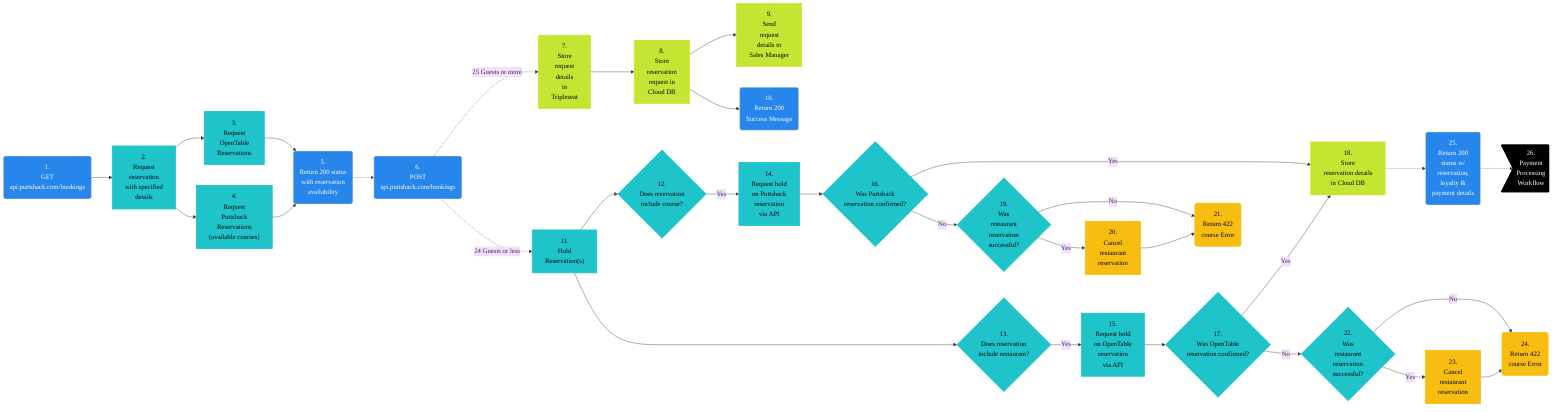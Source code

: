 %%{init: {'theme': 'base', 'themeVariables': { 'lineColor': '#404040'}, 'fontFamily': 'Montserrat', 'fontSize': 10}}%%

        %% Puttshack Booking Workflow
        %% Ref: https://miro.com/app/board/o9J_l6gQYVA=/
        %% Author Shaloo Shalini <shalz@hotmail.com>

        graph LR
          Node1("1. <br/> GET <br/> api.puttshack.com/bookings"):::apinodefill
          Node2["2. <br/> Request <br/> reservation <br/> with specified <br/> details"]:::descfillcyan
          Node3["3. <br/> Request <br/> OpenTable <br/> Reservations"]:::descfillcyan
          Node4["4. <br/> Request <br/> Puttshack <br/> Reservations <br/> (available courses)"]:::descfillcyan
          Node5("5. <br/> Return 200 status <br/> with reservation <br/> availability"):::apinodefill
          Node6("6. <br/> POST <br/> api.puttshack.com/bookings"):::apinodefill
          Node7["7. <br/> Store <br/> request <br/> details <br/> in <br/> Tripleseat"]:::descfill
          Node8["8. <br/> Store <br/> reservation <br/> request in <br/> Cloud DB"]:::descfill
          Node9["9. <br/> Send <br/>request <br/>details to <br/>Sales Manager"]:::descfill
          Node10("10. <br/> Return 200 <br/> Success Message"):::apinodefill
          Node11["11. <br/> Hold <br/> Reservation(s)"]:::descfillcyan
          Node12{"12. <br/> Does reservation <br/> include course?"}:::descfillcyan
          Node13{"13. <br/> Does reservation <br/> include restaurant?"}:::descfillcyan
          Node14["14. <br/> Request hold <br/> on Puttshack <br/> reservation <br/> via API"]:::descfillcyan
          Node15["15. <br/> Request hold <br/> on OpenTable <br/> reservation <br/> via API"]:::descfillcyan
          Node16{"16. <br/> Was Puttshack <br/> reservation confirmed?"}:::descfillcyan
          Node17{"17. <br/> Was OpenTable <br/> reservation confirmed?"}:::descfillcyan
          Node18["18. <br/> Store <br/> reservation details <br/> in Cloud DB"]:::descfill
          Node19{"19. <br/> Was <br/> restaurant <br/> reservation <br/> successful?"}:::descfillcyan
          Node20["20. <br/> Cancel <br/> restaurant <br/> reservation "]:::descfillor
          Node21("21. <br/> Return 422 <br/> course Error"):::descfillor
          Node22{"22. <br/> Was <br/> restaurant <br/> reservation <br/> successful?"}:::descfillcyan
          Node23["23. <br/> Cancel <br/> restaurant <br/> reservation "]:::descfillor
          Node24("24. <br/> Return 422 <br/> course Error"):::descfillor
          Node25("25. <br/> Return 200 <br/> status w/ <br/> reservation, <br/> loyalty & <br/> payment details"):::apinodefill
          Node26>"26. <br/> Payment <br/> Processing <br/> Workflow"]:::wfref


          Node1 --> Node2 --> Node3 & Node4 --> Node5 -.-> Node6
          Node6 -. 25 Guests or more .-> Node7 --> Node8 --> Node9 & Node10
          Node6 -. 24 Guests or less .-> Node11
          Node11 --> Node12 & Node13
          Node12 -- Yes --> Node14 --> Node16 -- Yes -----> Node18
          Node16 -- No --> Node19 -- Yes --> Node20
          Node19 -- No --> Node21
          Node20 --> Node21
          Node13 -- Yes --> Node15 --> Node17 -- Yes --> Node18
          Node17 -- No --> Node22
          Node22 -- Yes --> Node23
          Node22 -- No --> Node24
          Node23 --> Node24
          Node18 -.-> Node25 -.-> Node26

          classDef wfref fill:black,stroke:black,color:white,stroke-width:2px
          classDef apinodefill fill:#2686ec,stroke:2686ec,color:white,stroke-width:1px
          classDef subgraphfill fill:white,stroke:white,color:black,stroke-width:1px
          classDef descfill fill:#c4e633,stroke:#c4e633,color:black,stroke-width:2px
          classDef descfillcyan fill:#1ec4ca,stroke:#1ec4ca,color:black,stroke-width:2px
          classDef descfillor fill:#f7bd11,stroke:#f7bd11,color:black,stroke-width:2px
          class a subgraphfill
          class b subgraphfill
          class c subgraphfill
          class d subgraphfill